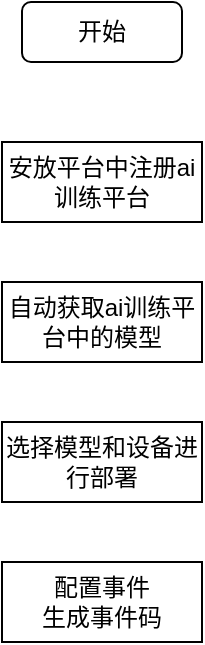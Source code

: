 <mxfile version="13.10.4" type="github">
  <diagram id="lQYpkKnS8sokp78wCIbA" name="Page-1">
    <mxGraphModel dx="868" dy="478" grid="1" gridSize="10" guides="1" tooltips="1" connect="1" arrows="1" fold="1" page="1" pageScale="1" pageWidth="827" pageHeight="1169" math="0" shadow="0">
      <root>
        <mxCell id="0" />
        <mxCell id="1" parent="0" />
        <mxCell id="p1O2ydsGgOv_d9XNrIWA-1" value="开始" style="rounded=1;whiteSpace=wrap;html=1;" vertex="1" parent="1">
          <mxGeometry x="160" y="90" width="80" height="30" as="geometry" />
        </mxCell>
        <mxCell id="p1O2ydsGgOv_d9XNrIWA-2" value="安放平台中注册ai训练平台" style="rounded=0;whiteSpace=wrap;html=1;" vertex="1" parent="1">
          <mxGeometry x="150" y="160" width="100" height="40" as="geometry" />
        </mxCell>
        <mxCell id="p1O2ydsGgOv_d9XNrIWA-5" value="自动获取ai训练平台中的模型" style="rounded=0;whiteSpace=wrap;html=1;" vertex="1" parent="1">
          <mxGeometry x="150" y="230" width="100" height="40" as="geometry" />
        </mxCell>
        <mxCell id="p1O2ydsGgOv_d9XNrIWA-6" value="选择模型和设备进行部署" style="rounded=0;whiteSpace=wrap;html=1;" vertex="1" parent="1">
          <mxGeometry x="150" y="300" width="100" height="40" as="geometry" />
        </mxCell>
        <mxCell id="p1O2ydsGgOv_d9XNrIWA-7" value="配置事件&lt;br&gt;生成事件码" style="rounded=0;whiteSpace=wrap;html=1;" vertex="1" parent="1">
          <mxGeometry x="150" y="370" width="100" height="40" as="geometry" />
        </mxCell>
      </root>
    </mxGraphModel>
  </diagram>
</mxfile>
